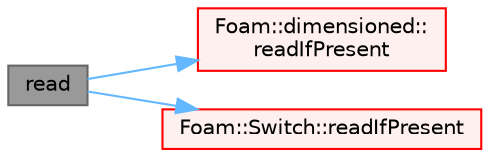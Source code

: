 digraph "read"
{
 // LATEX_PDF_SIZE
  bgcolor="transparent";
  edge [fontname=Helvetica,fontsize=10,labelfontname=Helvetica,labelfontsize=10];
  node [fontname=Helvetica,fontsize=10,shape=box,height=0.2,width=0.4];
  rankdir="LR";
  Node1 [id="Node000001",label="read",height=0.2,width=0.4,color="gray40", fillcolor="grey60", style="filled", fontcolor="black",tooltip=" "];
  Node1 -> Node2 [id="edge1_Node000001_Node000002",color="steelblue1",style="solid",tooltip=" "];
  Node2 [id="Node000002",label="Foam::dimensioned::\lreadIfPresent",height=0.2,width=0.4,color="red", fillcolor="#FFF0F0", style="filled",URL="$classFoam_1_1dimensioned.html#acbd38cd9b99492179a196884dd353e14",tooltip=" "];
  Node1 -> Node4 [id="edge2_Node000001_Node000004",color="steelblue1",style="solid",tooltip=" "];
  Node4 [id="Node000004",label="Foam::Switch::readIfPresent",height=0.2,width=0.4,color="red", fillcolor="#FFF0F0", style="filled",URL="$classFoam_1_1Switch.html#a42d33725a98ece5c5f0e6138ee00d7b5",tooltip=" "];
}
